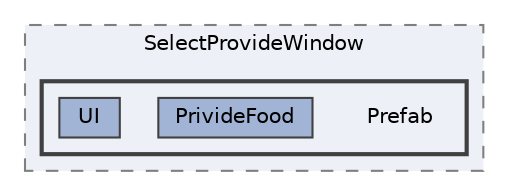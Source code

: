 digraph "202_Lobby_UI/Window/SelectProvideWindow/Prefab"
{
 // LATEX_PDF_SIZE
  bgcolor="transparent";
  edge [fontname=Helvetica,fontsize=10,labelfontname=Helvetica,labelfontsize=10];
  node [fontname=Helvetica,fontsize=10,shape=box,height=0.2,width=0.4];
  compound=true
  subgraph clusterdir_7c8d406abbaf5b4ec373d99e4acf1778 {
    graph [ bgcolor="#edf0f7", pencolor="grey50", label="SelectProvideWindow", fontname=Helvetica,fontsize=10 style="filled,dashed", URL="dir_7c8d406abbaf5b4ec373d99e4acf1778.html",tooltip=""]
  subgraph clusterdir_df63980d526e99619f0593eed69d9f1a {
    graph [ bgcolor="#edf0f7", pencolor="grey25", label="", fontname=Helvetica,fontsize=10 style="filled,bold", URL="dir_df63980d526e99619f0593eed69d9f1a.html",tooltip=""]
    dir_df63980d526e99619f0593eed69d9f1a [shape=plaintext, label="Prefab"];
  dir_f47a040ef35dbef2f1b39f7ed03ca4da [label="PrivideFood", fillcolor="#a2b4d6", color="grey25", style="filled", URL="dir_f47a040ef35dbef2f1b39f7ed03ca4da.html",tooltip=""];
  dir_c9479ade6eb5cd5976fe04830c058a79 [label="UI", fillcolor="#a2b4d6", color="grey25", style="filled", URL="dir_c9479ade6eb5cd5976fe04830c058a79.html",tooltip=""];
  }
  }
}
